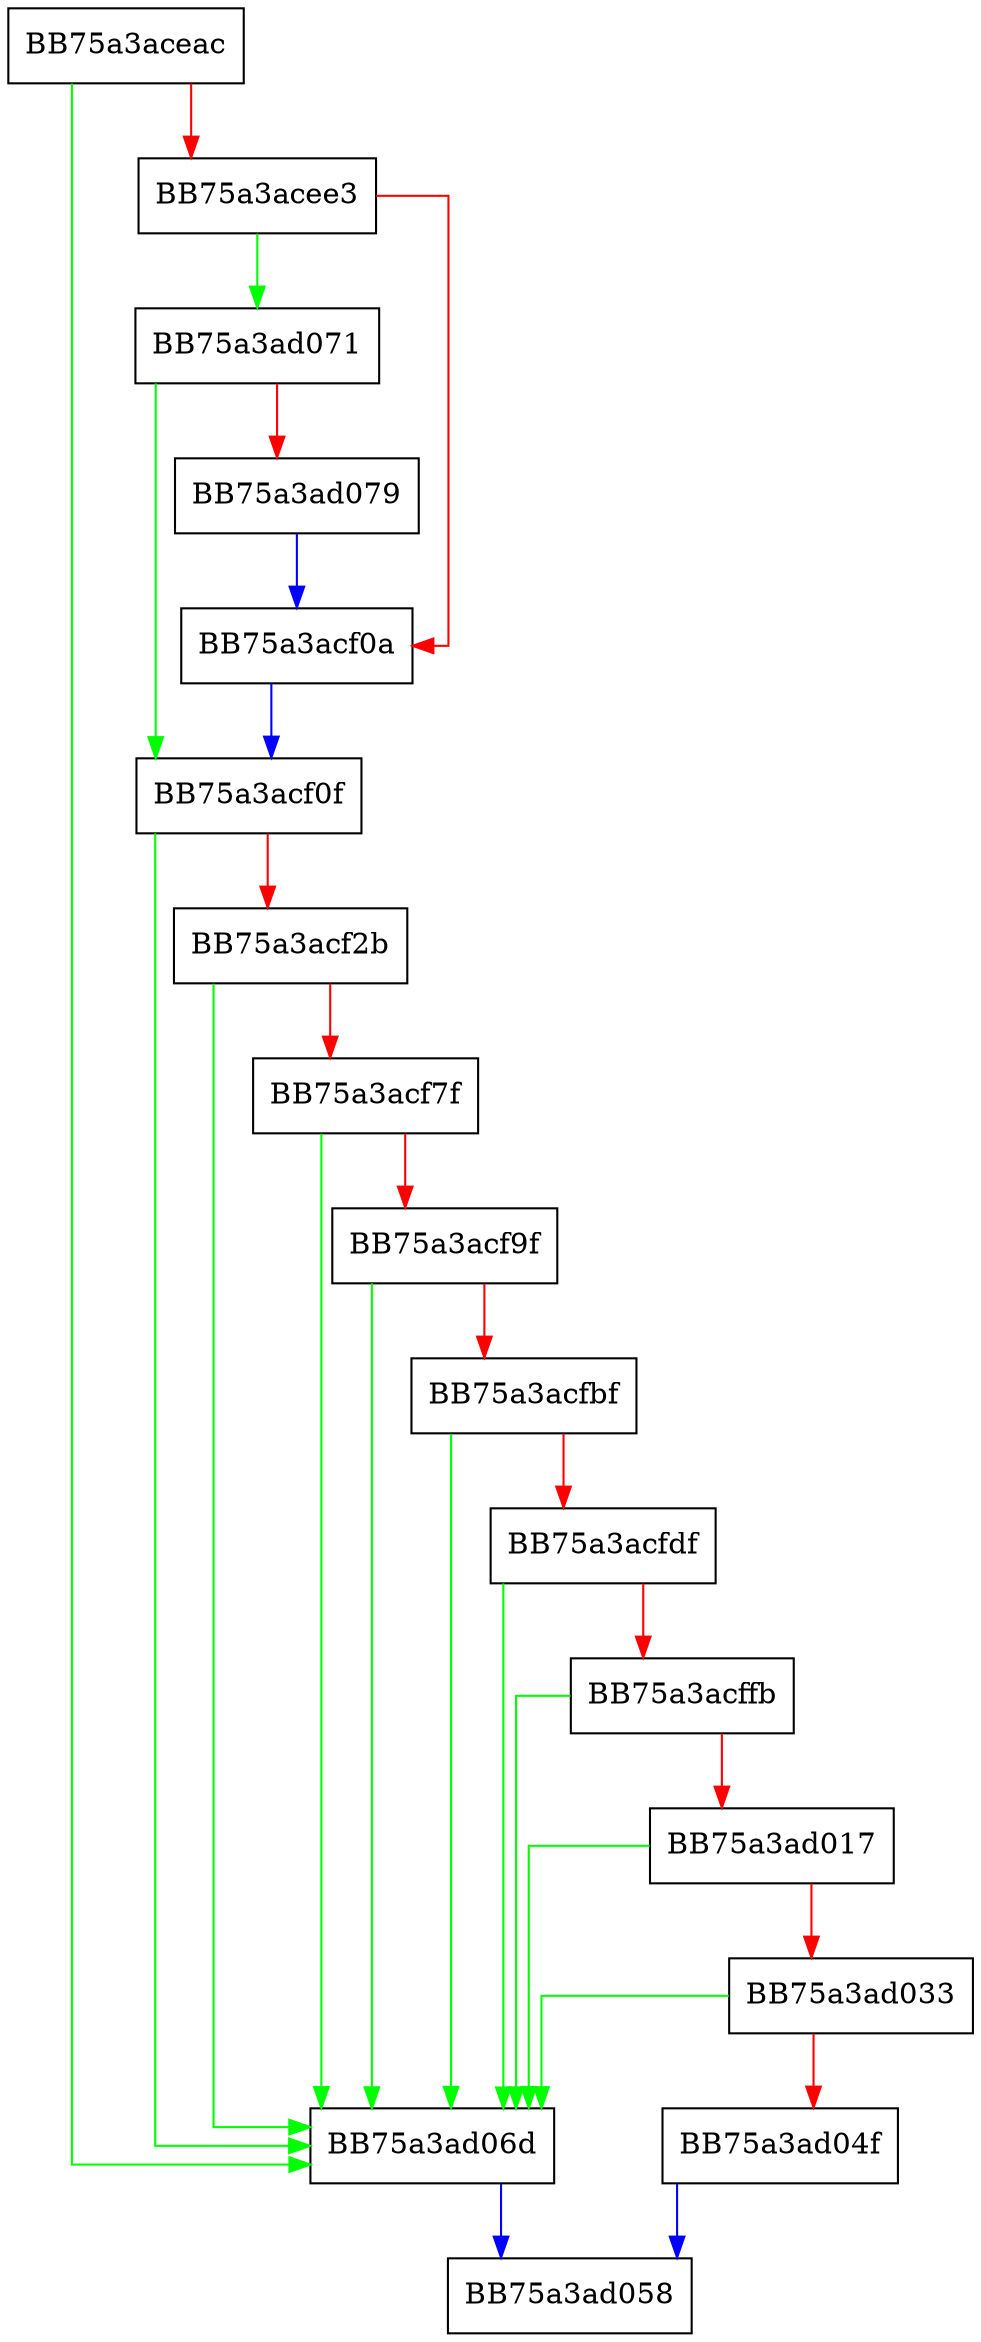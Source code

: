 digraph createMathObject {
  node [shape="box"];
  graph [splines=ortho];
  BB75a3aceac -> BB75a3ad06d [color="green"];
  BB75a3aceac -> BB75a3acee3 [color="red"];
  BB75a3acee3 -> BB75a3ad071 [color="green"];
  BB75a3acee3 -> BB75a3acf0a [color="red"];
  BB75a3acf0a -> BB75a3acf0f [color="blue"];
  BB75a3acf0f -> BB75a3ad06d [color="green"];
  BB75a3acf0f -> BB75a3acf2b [color="red"];
  BB75a3acf2b -> BB75a3ad06d [color="green"];
  BB75a3acf2b -> BB75a3acf7f [color="red"];
  BB75a3acf7f -> BB75a3ad06d [color="green"];
  BB75a3acf7f -> BB75a3acf9f [color="red"];
  BB75a3acf9f -> BB75a3ad06d [color="green"];
  BB75a3acf9f -> BB75a3acfbf [color="red"];
  BB75a3acfbf -> BB75a3ad06d [color="green"];
  BB75a3acfbf -> BB75a3acfdf [color="red"];
  BB75a3acfdf -> BB75a3ad06d [color="green"];
  BB75a3acfdf -> BB75a3acffb [color="red"];
  BB75a3acffb -> BB75a3ad06d [color="green"];
  BB75a3acffb -> BB75a3ad017 [color="red"];
  BB75a3ad017 -> BB75a3ad06d [color="green"];
  BB75a3ad017 -> BB75a3ad033 [color="red"];
  BB75a3ad033 -> BB75a3ad06d [color="green"];
  BB75a3ad033 -> BB75a3ad04f [color="red"];
  BB75a3ad04f -> BB75a3ad058 [color="blue"];
  BB75a3ad06d -> BB75a3ad058 [color="blue"];
  BB75a3ad071 -> BB75a3acf0f [color="green"];
  BB75a3ad071 -> BB75a3ad079 [color="red"];
  BB75a3ad079 -> BB75a3acf0a [color="blue"];
}